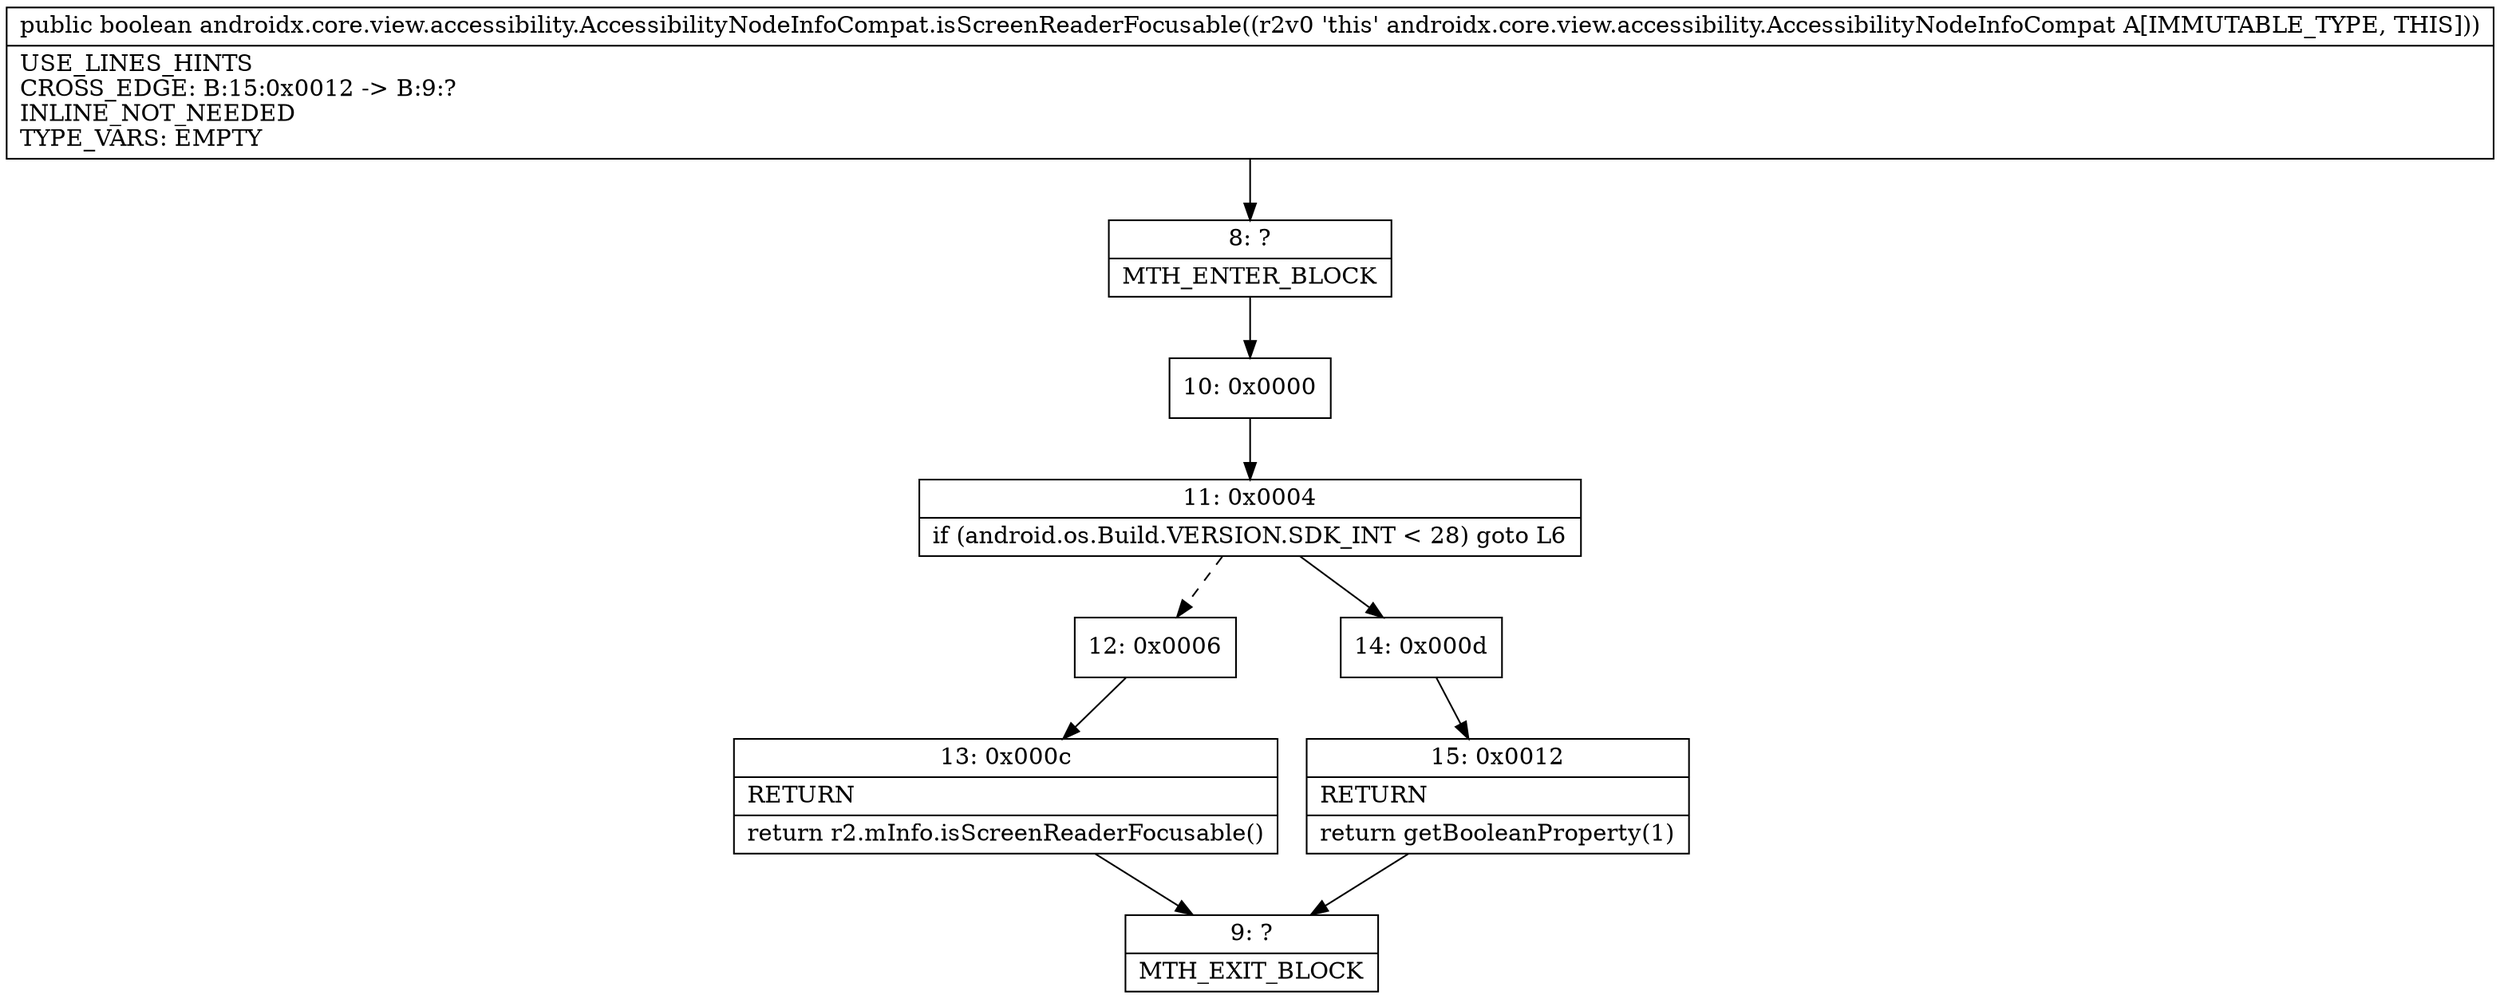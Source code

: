 digraph "CFG forandroidx.core.view.accessibility.AccessibilityNodeInfoCompat.isScreenReaderFocusable()Z" {
Node_8 [shape=record,label="{8\:\ ?|MTH_ENTER_BLOCK\l}"];
Node_10 [shape=record,label="{10\:\ 0x0000}"];
Node_11 [shape=record,label="{11\:\ 0x0004|if (android.os.Build.VERSION.SDK_INT \< 28) goto L6\l}"];
Node_12 [shape=record,label="{12\:\ 0x0006}"];
Node_13 [shape=record,label="{13\:\ 0x000c|RETURN\l|return r2.mInfo.isScreenReaderFocusable()\l}"];
Node_9 [shape=record,label="{9\:\ ?|MTH_EXIT_BLOCK\l}"];
Node_14 [shape=record,label="{14\:\ 0x000d}"];
Node_15 [shape=record,label="{15\:\ 0x0012|RETURN\l|return getBooleanProperty(1)\l}"];
MethodNode[shape=record,label="{public boolean androidx.core.view.accessibility.AccessibilityNodeInfoCompat.isScreenReaderFocusable((r2v0 'this' androidx.core.view.accessibility.AccessibilityNodeInfoCompat A[IMMUTABLE_TYPE, THIS]))  | USE_LINES_HINTS\lCROSS_EDGE: B:15:0x0012 \-\> B:9:?\lINLINE_NOT_NEEDED\lTYPE_VARS: EMPTY\l}"];
MethodNode -> Node_8;Node_8 -> Node_10;
Node_10 -> Node_11;
Node_11 -> Node_12[style=dashed];
Node_11 -> Node_14;
Node_12 -> Node_13;
Node_13 -> Node_9;
Node_14 -> Node_15;
Node_15 -> Node_9;
}

